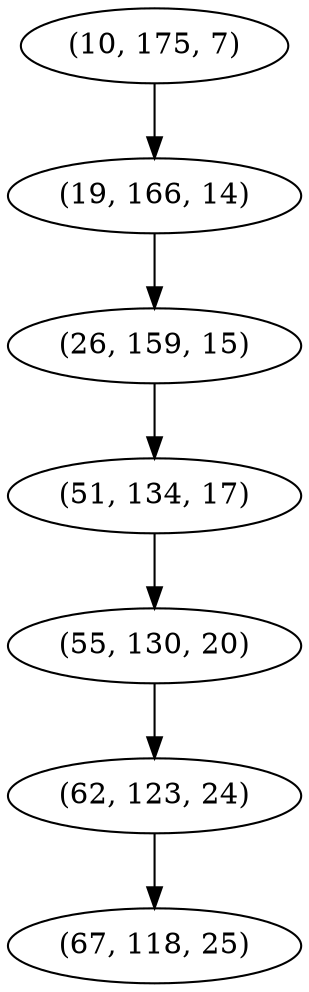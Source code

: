 digraph tree {
    "(10, 175, 7)";
    "(19, 166, 14)";
    "(26, 159, 15)";
    "(51, 134, 17)";
    "(55, 130, 20)";
    "(62, 123, 24)";
    "(67, 118, 25)";
    "(10, 175, 7)" -> "(19, 166, 14)";
    "(19, 166, 14)" -> "(26, 159, 15)";
    "(26, 159, 15)" -> "(51, 134, 17)";
    "(51, 134, 17)" -> "(55, 130, 20)";
    "(55, 130, 20)" -> "(62, 123, 24)";
    "(62, 123, 24)" -> "(67, 118, 25)";
}

